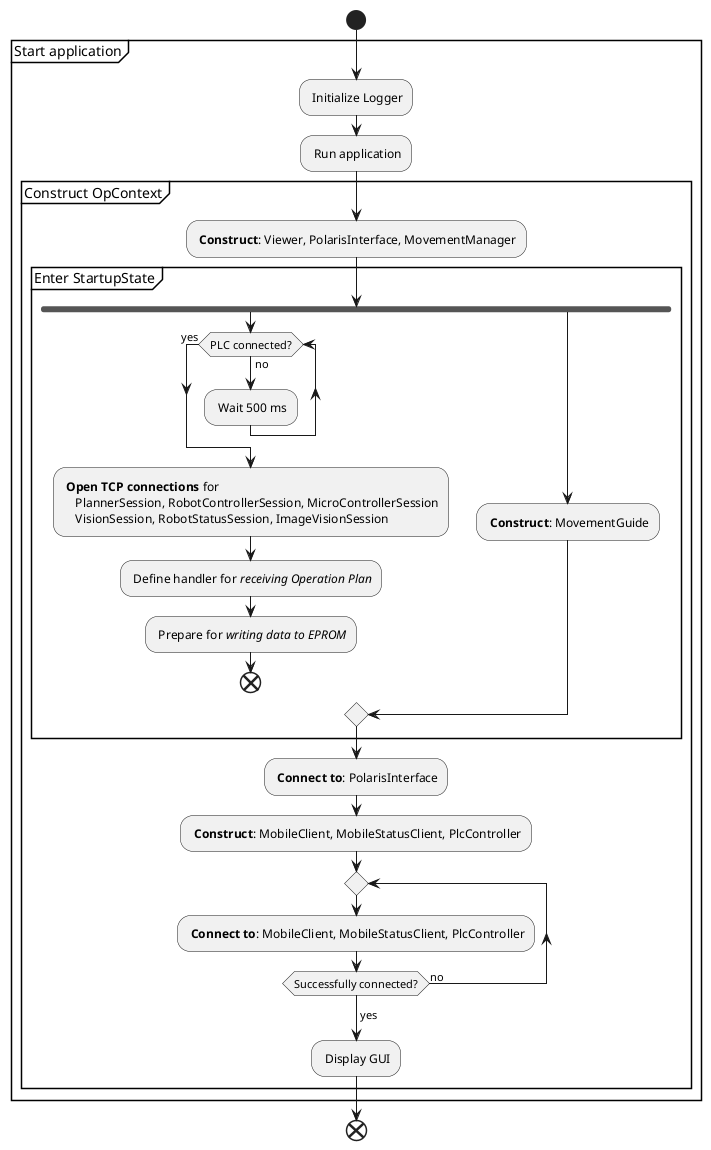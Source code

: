 @startuml Start_application

start

group Start application
    : Initialize Logger;
    : Run application;
    group Construct OpContext
        : **Construct**: Viewer, PolarisInterface, MovementManager;
        group Enter StartupState
            fork
                while (PLC connected?) is (no)
                    : Wait 500 ms;
                endwhile (yes)
                : **Open TCP connections** for
                    PlannerSession, RobotControllerSession, MicroControllerSession
                    VisionSession, RobotStatusSession, ImageVisionSession;
                : Define handler for //receiving Operation Plan//;
                : Prepare for //writing data to EPROM//;
            end
            fork again
                : **Construct**: MovementGuide;
            end merge
        end group
        : **Connect to**: PolarisInterface;
        : **Construct**: MobileClient, MobileStatusClient, PlcController;
        repeat
            : **Connect to**: MobileClient, MobileStatusClient, PlcController;
        repeat while (Successfully connected?) is (no)
        -> yes;
    : Display GUI;
    end group
end group

end

@enduml
